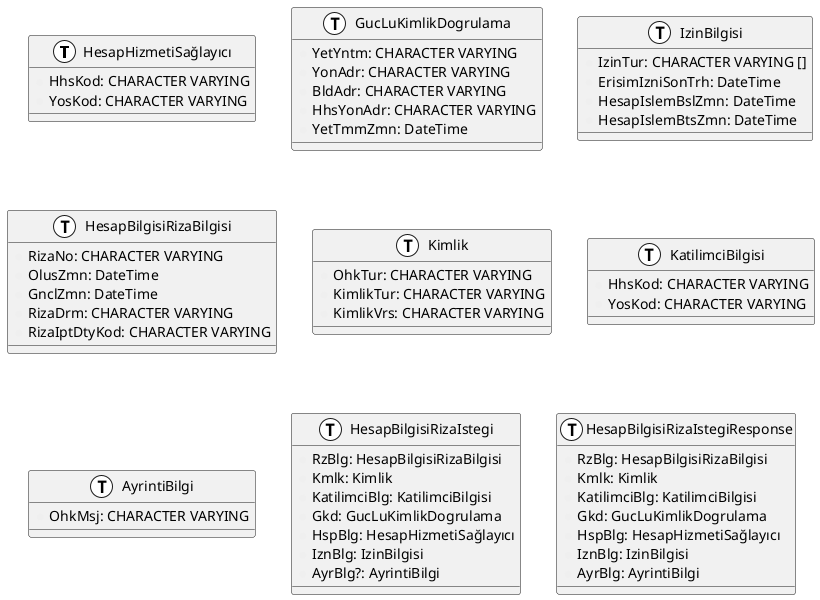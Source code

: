 @startuml
!define primary_key(x) <b><color:#b8861b><&key></color> x</b>
!define foreign_key(x) <color:#aaaaaa><&key></color> x
!define column(x) <color:#efefef><&media-record></color> x
!define table(x) entity x << (T, white) >>

table(HesapHizmetiSağlayıcı) {
    column(HhsKod): CHARACTER VARYING
    column(YosKod): CHARACTER VARYING
}

table(GucLuKimlikDogrulama) {
    column(YetYntm): CHARACTER VARYING
    column(YonAdr): CHARACTER VARYING
    column(BldAdr): CHARACTER VARYING
    column(HhsYonAdr): CHARACTER VARYING
    column(YetTmmZmn): DateTime
}

table(IzinBilgisi) {
    column(IzinTur): CHARACTER VARYING []
    column(ErisimIzniSonTrh): DateTime
    column(HesapIslemBslZmn): DateTime
    column(HesapIslemBtsZmn): DateTime
}

table(HesapBilgisiRizaBilgisi) {
    column(RizaNo): CHARACTER VARYING
    column(OlusZmn): DateTime
    column(GnclZmn): DateTime
    column(RizaDrm): CHARACTER VARYING
    column(RizaIptDtyKod): CHARACTER VARYING
}

table(Kimlik) {
    column(OhkTur): CHARACTER VARYING
    column(KimlikTur): CHARACTER VARYING
    column(KimlikVrs): CHARACTER VARYING
}

table(KatilimciBilgisi) {
    column(HhsKod): CHARACTER VARYING
    column(YosKod): CHARACTER VARYING
}

table(AyrintiBilgi) {
    column(OhkMsj): CHARACTER VARYING
}

table(HesapBilgisiRizaIstegi) {
    column(RzBlg): HesapBilgisiRizaBilgisi
    column(Kmlk): Kimlik
    column(KatilimciBlg): KatilimciBilgisi
    column(Gkd): GucLuKimlikDogrulama
    column(HspBlg): HesapHizmetiSağlayıcı
    column(IznBlg): IzinBilgisi
    column(AyrBlg)?: AyrintiBilgi
}

table(HesapBilgisiRizaIstegiResponse) {
    column(RzBlg): HesapBilgisiRizaBilgisi
    column(Kmlk): Kimlik
    column(KatilimciBlg): KatilimciBilgisi
    column(Gkd): GucLuKimlikDogrulama
    column(HspBlg): HesapHizmetiSağlayıcı
    column(IznBlg): IzinBilgisi
    column(AyrBlg): AyrintiBilgi
}

@enduml